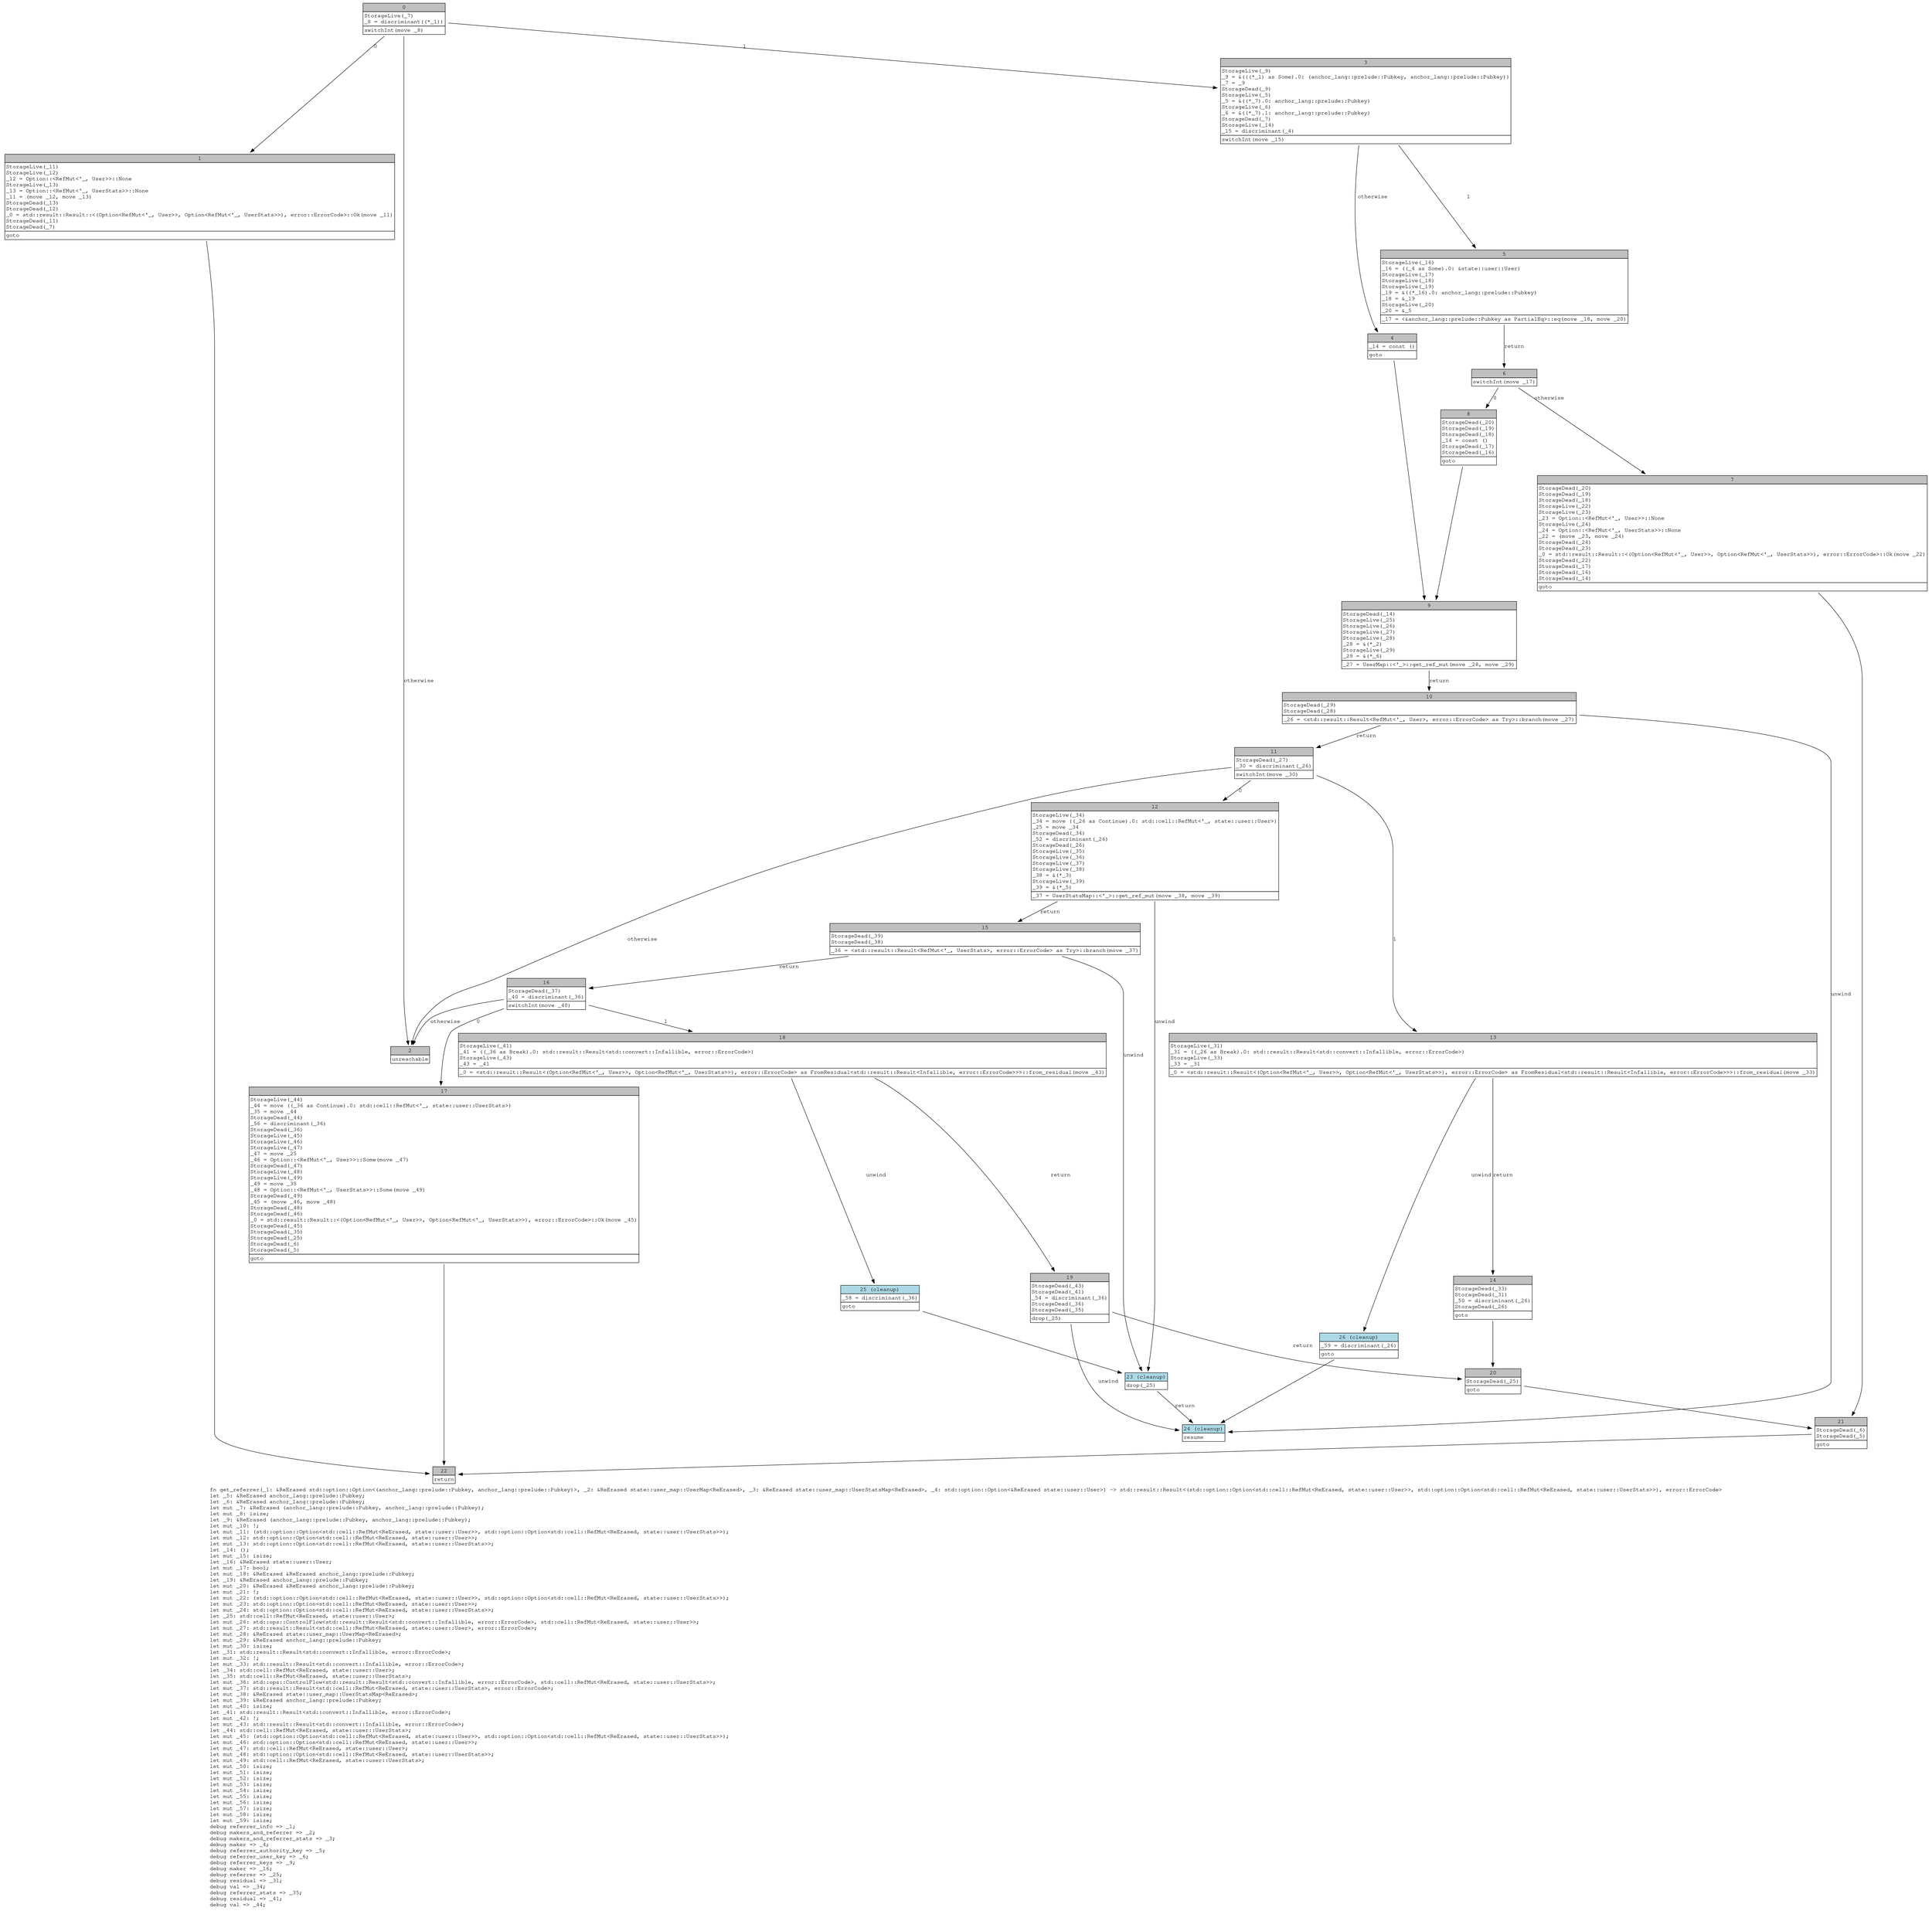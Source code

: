 digraph Mir_0_532 {
    graph [fontname="Courier, monospace"];
    node [fontname="Courier, monospace"];
    edge [fontname="Courier, monospace"];
    label=<fn get_referrer(_1: &amp;ReErased std::option::Option&lt;(anchor_lang::prelude::Pubkey, anchor_lang::prelude::Pubkey)&gt;, _2: &amp;ReErased state::user_map::UserMap&lt;ReErased&gt;, _3: &amp;ReErased state::user_map::UserStatsMap&lt;ReErased&gt;, _4: std::option::Option&lt;&amp;ReErased state::user::User&gt;) -&gt; std::result::Result&lt;(std::option::Option&lt;std::cell::RefMut&lt;ReErased, state::user::User&gt;&gt;, std::option::Option&lt;std::cell::RefMut&lt;ReErased, state::user::UserStats&gt;&gt;), error::ErrorCode&gt;<br align="left"/>let _5: &amp;ReErased anchor_lang::prelude::Pubkey;<br align="left"/>let _6: &amp;ReErased anchor_lang::prelude::Pubkey;<br align="left"/>let mut _7: &amp;ReErased (anchor_lang::prelude::Pubkey, anchor_lang::prelude::Pubkey);<br align="left"/>let mut _8: isize;<br align="left"/>let _9: &amp;ReErased (anchor_lang::prelude::Pubkey, anchor_lang::prelude::Pubkey);<br align="left"/>let mut _10: !;<br align="left"/>let mut _11: (std::option::Option&lt;std::cell::RefMut&lt;ReErased, state::user::User&gt;&gt;, std::option::Option&lt;std::cell::RefMut&lt;ReErased, state::user::UserStats&gt;&gt;);<br align="left"/>let mut _12: std::option::Option&lt;std::cell::RefMut&lt;ReErased, state::user::User&gt;&gt;;<br align="left"/>let mut _13: std::option::Option&lt;std::cell::RefMut&lt;ReErased, state::user::UserStats&gt;&gt;;<br align="left"/>let _14: ();<br align="left"/>let mut _15: isize;<br align="left"/>let _16: &amp;ReErased state::user::User;<br align="left"/>let mut _17: bool;<br align="left"/>let mut _18: &amp;ReErased &amp;ReErased anchor_lang::prelude::Pubkey;<br align="left"/>let _19: &amp;ReErased anchor_lang::prelude::Pubkey;<br align="left"/>let mut _20: &amp;ReErased &amp;ReErased anchor_lang::prelude::Pubkey;<br align="left"/>let mut _21: !;<br align="left"/>let mut _22: (std::option::Option&lt;std::cell::RefMut&lt;ReErased, state::user::User&gt;&gt;, std::option::Option&lt;std::cell::RefMut&lt;ReErased, state::user::UserStats&gt;&gt;);<br align="left"/>let mut _23: std::option::Option&lt;std::cell::RefMut&lt;ReErased, state::user::User&gt;&gt;;<br align="left"/>let mut _24: std::option::Option&lt;std::cell::RefMut&lt;ReErased, state::user::UserStats&gt;&gt;;<br align="left"/>let _25: std::cell::RefMut&lt;ReErased, state::user::User&gt;;<br align="left"/>let mut _26: std::ops::ControlFlow&lt;std::result::Result&lt;std::convert::Infallible, error::ErrorCode&gt;, std::cell::RefMut&lt;ReErased, state::user::User&gt;&gt;;<br align="left"/>let mut _27: std::result::Result&lt;std::cell::RefMut&lt;ReErased, state::user::User&gt;, error::ErrorCode&gt;;<br align="left"/>let mut _28: &amp;ReErased state::user_map::UserMap&lt;ReErased&gt;;<br align="left"/>let mut _29: &amp;ReErased anchor_lang::prelude::Pubkey;<br align="left"/>let mut _30: isize;<br align="left"/>let _31: std::result::Result&lt;std::convert::Infallible, error::ErrorCode&gt;;<br align="left"/>let mut _32: !;<br align="left"/>let mut _33: std::result::Result&lt;std::convert::Infallible, error::ErrorCode&gt;;<br align="left"/>let _34: std::cell::RefMut&lt;ReErased, state::user::User&gt;;<br align="left"/>let _35: std::cell::RefMut&lt;ReErased, state::user::UserStats&gt;;<br align="left"/>let mut _36: std::ops::ControlFlow&lt;std::result::Result&lt;std::convert::Infallible, error::ErrorCode&gt;, std::cell::RefMut&lt;ReErased, state::user::UserStats&gt;&gt;;<br align="left"/>let mut _37: std::result::Result&lt;std::cell::RefMut&lt;ReErased, state::user::UserStats&gt;, error::ErrorCode&gt;;<br align="left"/>let mut _38: &amp;ReErased state::user_map::UserStatsMap&lt;ReErased&gt;;<br align="left"/>let mut _39: &amp;ReErased anchor_lang::prelude::Pubkey;<br align="left"/>let mut _40: isize;<br align="left"/>let _41: std::result::Result&lt;std::convert::Infallible, error::ErrorCode&gt;;<br align="left"/>let mut _42: !;<br align="left"/>let mut _43: std::result::Result&lt;std::convert::Infallible, error::ErrorCode&gt;;<br align="left"/>let _44: std::cell::RefMut&lt;ReErased, state::user::UserStats&gt;;<br align="left"/>let mut _45: (std::option::Option&lt;std::cell::RefMut&lt;ReErased, state::user::User&gt;&gt;, std::option::Option&lt;std::cell::RefMut&lt;ReErased, state::user::UserStats&gt;&gt;);<br align="left"/>let mut _46: std::option::Option&lt;std::cell::RefMut&lt;ReErased, state::user::User&gt;&gt;;<br align="left"/>let mut _47: std::cell::RefMut&lt;ReErased, state::user::User&gt;;<br align="left"/>let mut _48: std::option::Option&lt;std::cell::RefMut&lt;ReErased, state::user::UserStats&gt;&gt;;<br align="left"/>let mut _49: std::cell::RefMut&lt;ReErased, state::user::UserStats&gt;;<br align="left"/>let mut _50: isize;<br align="left"/>let mut _51: isize;<br align="left"/>let mut _52: isize;<br align="left"/>let mut _53: isize;<br align="left"/>let mut _54: isize;<br align="left"/>let mut _55: isize;<br align="left"/>let mut _56: isize;<br align="left"/>let mut _57: isize;<br align="left"/>let mut _58: isize;<br align="left"/>let mut _59: isize;<br align="left"/>debug referrer_info =&gt; _1;<br align="left"/>debug makers_and_referrer =&gt; _2;<br align="left"/>debug makers_and_referrer_stats =&gt; _3;<br align="left"/>debug maker =&gt; _4;<br align="left"/>debug referrer_authority_key =&gt; _5;<br align="left"/>debug referrer_user_key =&gt; _6;<br align="left"/>debug referrer_keys =&gt; _9;<br align="left"/>debug maker =&gt; _16;<br align="left"/>debug referrer =&gt; _25;<br align="left"/>debug residual =&gt; _31;<br align="left"/>debug val =&gt; _34;<br align="left"/>debug referrer_stats =&gt; _35;<br align="left"/>debug residual =&gt; _41;<br align="left"/>debug val =&gt; _44;<br align="left"/>>;
    bb0__0_532 [shape="none", label=<<table border="0" cellborder="1" cellspacing="0"><tr><td bgcolor="gray" align="center" colspan="1">0</td></tr><tr><td align="left" balign="left">StorageLive(_7)<br/>_8 = discriminant((*_1))<br/></td></tr><tr><td align="left">switchInt(move _8)</td></tr></table>>];
    bb1__0_532 [shape="none", label=<<table border="0" cellborder="1" cellspacing="0"><tr><td bgcolor="gray" align="center" colspan="1">1</td></tr><tr><td align="left" balign="left">StorageLive(_11)<br/>StorageLive(_12)<br/>_12 = Option::&lt;RefMut&lt;'_, User&gt;&gt;::None<br/>StorageLive(_13)<br/>_13 = Option::&lt;RefMut&lt;'_, UserStats&gt;&gt;::None<br/>_11 = (move _12, move _13)<br/>StorageDead(_13)<br/>StorageDead(_12)<br/>_0 = std::result::Result::&lt;(Option&lt;RefMut&lt;'_, User&gt;&gt;, Option&lt;RefMut&lt;'_, UserStats&gt;&gt;), error::ErrorCode&gt;::Ok(move _11)<br/>StorageDead(_11)<br/>StorageDead(_7)<br/></td></tr><tr><td align="left">goto</td></tr></table>>];
    bb2__0_532 [shape="none", label=<<table border="0" cellborder="1" cellspacing="0"><tr><td bgcolor="gray" align="center" colspan="1">2</td></tr><tr><td align="left">unreachable</td></tr></table>>];
    bb3__0_532 [shape="none", label=<<table border="0" cellborder="1" cellspacing="0"><tr><td bgcolor="gray" align="center" colspan="1">3</td></tr><tr><td align="left" balign="left">StorageLive(_9)<br/>_9 = &amp;(((*_1) as Some).0: (anchor_lang::prelude::Pubkey, anchor_lang::prelude::Pubkey))<br/>_7 = _9<br/>StorageDead(_9)<br/>StorageLive(_5)<br/>_5 = &amp;((*_7).0: anchor_lang::prelude::Pubkey)<br/>StorageLive(_6)<br/>_6 = &amp;((*_7).1: anchor_lang::prelude::Pubkey)<br/>StorageDead(_7)<br/>StorageLive(_14)<br/>_15 = discriminant(_4)<br/></td></tr><tr><td align="left">switchInt(move _15)</td></tr></table>>];
    bb4__0_532 [shape="none", label=<<table border="0" cellborder="1" cellspacing="0"><tr><td bgcolor="gray" align="center" colspan="1">4</td></tr><tr><td align="left" balign="left">_14 = const ()<br/></td></tr><tr><td align="left">goto</td></tr></table>>];
    bb5__0_532 [shape="none", label=<<table border="0" cellborder="1" cellspacing="0"><tr><td bgcolor="gray" align="center" colspan="1">5</td></tr><tr><td align="left" balign="left">StorageLive(_16)<br/>_16 = ((_4 as Some).0: &amp;state::user::User)<br/>StorageLive(_17)<br/>StorageLive(_18)<br/>StorageLive(_19)<br/>_19 = &amp;((*_16).0: anchor_lang::prelude::Pubkey)<br/>_18 = &amp;_19<br/>StorageLive(_20)<br/>_20 = &amp;_5<br/></td></tr><tr><td align="left">_17 = &lt;&amp;anchor_lang::prelude::Pubkey as PartialEq&gt;::eq(move _18, move _20)</td></tr></table>>];
    bb6__0_532 [shape="none", label=<<table border="0" cellborder="1" cellspacing="0"><tr><td bgcolor="gray" align="center" colspan="1">6</td></tr><tr><td align="left">switchInt(move _17)</td></tr></table>>];
    bb7__0_532 [shape="none", label=<<table border="0" cellborder="1" cellspacing="0"><tr><td bgcolor="gray" align="center" colspan="1">7</td></tr><tr><td align="left" balign="left">StorageDead(_20)<br/>StorageDead(_19)<br/>StorageDead(_18)<br/>StorageLive(_22)<br/>StorageLive(_23)<br/>_23 = Option::&lt;RefMut&lt;'_, User&gt;&gt;::None<br/>StorageLive(_24)<br/>_24 = Option::&lt;RefMut&lt;'_, UserStats&gt;&gt;::None<br/>_22 = (move _23, move _24)<br/>StorageDead(_24)<br/>StorageDead(_23)<br/>_0 = std::result::Result::&lt;(Option&lt;RefMut&lt;'_, User&gt;&gt;, Option&lt;RefMut&lt;'_, UserStats&gt;&gt;), error::ErrorCode&gt;::Ok(move _22)<br/>StorageDead(_22)<br/>StorageDead(_17)<br/>StorageDead(_16)<br/>StorageDead(_14)<br/></td></tr><tr><td align="left">goto</td></tr></table>>];
    bb8__0_532 [shape="none", label=<<table border="0" cellborder="1" cellspacing="0"><tr><td bgcolor="gray" align="center" colspan="1">8</td></tr><tr><td align="left" balign="left">StorageDead(_20)<br/>StorageDead(_19)<br/>StorageDead(_18)<br/>_14 = const ()<br/>StorageDead(_17)<br/>StorageDead(_16)<br/></td></tr><tr><td align="left">goto</td></tr></table>>];
    bb9__0_532 [shape="none", label=<<table border="0" cellborder="1" cellspacing="0"><tr><td bgcolor="gray" align="center" colspan="1">9</td></tr><tr><td align="left" balign="left">StorageDead(_14)<br/>StorageLive(_25)<br/>StorageLive(_26)<br/>StorageLive(_27)<br/>StorageLive(_28)<br/>_28 = &amp;(*_2)<br/>StorageLive(_29)<br/>_29 = &amp;(*_6)<br/></td></tr><tr><td align="left">_27 = UserMap::&lt;'_&gt;::get_ref_mut(move _28, move _29)</td></tr></table>>];
    bb10__0_532 [shape="none", label=<<table border="0" cellborder="1" cellspacing="0"><tr><td bgcolor="gray" align="center" colspan="1">10</td></tr><tr><td align="left" balign="left">StorageDead(_29)<br/>StorageDead(_28)<br/></td></tr><tr><td align="left">_26 = &lt;std::result::Result&lt;RefMut&lt;'_, User&gt;, error::ErrorCode&gt; as Try&gt;::branch(move _27)</td></tr></table>>];
    bb11__0_532 [shape="none", label=<<table border="0" cellborder="1" cellspacing="0"><tr><td bgcolor="gray" align="center" colspan="1">11</td></tr><tr><td align="left" balign="left">StorageDead(_27)<br/>_30 = discriminant(_26)<br/></td></tr><tr><td align="left">switchInt(move _30)</td></tr></table>>];
    bb12__0_532 [shape="none", label=<<table border="0" cellborder="1" cellspacing="0"><tr><td bgcolor="gray" align="center" colspan="1">12</td></tr><tr><td align="left" balign="left">StorageLive(_34)<br/>_34 = move ((_26 as Continue).0: std::cell::RefMut&lt;'_, state::user::User&gt;)<br/>_25 = move _34<br/>StorageDead(_34)<br/>_52 = discriminant(_26)<br/>StorageDead(_26)<br/>StorageLive(_35)<br/>StorageLive(_36)<br/>StorageLive(_37)<br/>StorageLive(_38)<br/>_38 = &amp;(*_3)<br/>StorageLive(_39)<br/>_39 = &amp;(*_5)<br/></td></tr><tr><td align="left">_37 = UserStatsMap::&lt;'_&gt;::get_ref_mut(move _38, move _39)</td></tr></table>>];
    bb13__0_532 [shape="none", label=<<table border="0" cellborder="1" cellspacing="0"><tr><td bgcolor="gray" align="center" colspan="1">13</td></tr><tr><td align="left" balign="left">StorageLive(_31)<br/>_31 = ((_26 as Break).0: std::result::Result&lt;std::convert::Infallible, error::ErrorCode&gt;)<br/>StorageLive(_33)<br/>_33 = _31<br/></td></tr><tr><td align="left">_0 = &lt;std::result::Result&lt;(Option&lt;RefMut&lt;'_, User&gt;&gt;, Option&lt;RefMut&lt;'_, UserStats&gt;&gt;), error::ErrorCode&gt; as FromResidual&lt;std::result::Result&lt;Infallible, error::ErrorCode&gt;&gt;&gt;::from_residual(move _33)</td></tr></table>>];
    bb14__0_532 [shape="none", label=<<table border="0" cellborder="1" cellspacing="0"><tr><td bgcolor="gray" align="center" colspan="1">14</td></tr><tr><td align="left" balign="left">StorageDead(_33)<br/>StorageDead(_31)<br/>_50 = discriminant(_26)<br/>StorageDead(_26)<br/></td></tr><tr><td align="left">goto</td></tr></table>>];
    bb15__0_532 [shape="none", label=<<table border="0" cellborder="1" cellspacing="0"><tr><td bgcolor="gray" align="center" colspan="1">15</td></tr><tr><td align="left" balign="left">StorageDead(_39)<br/>StorageDead(_38)<br/></td></tr><tr><td align="left">_36 = &lt;std::result::Result&lt;RefMut&lt;'_, UserStats&gt;, error::ErrorCode&gt; as Try&gt;::branch(move _37)</td></tr></table>>];
    bb16__0_532 [shape="none", label=<<table border="0" cellborder="1" cellspacing="0"><tr><td bgcolor="gray" align="center" colspan="1">16</td></tr><tr><td align="left" balign="left">StorageDead(_37)<br/>_40 = discriminant(_36)<br/></td></tr><tr><td align="left">switchInt(move _40)</td></tr></table>>];
    bb17__0_532 [shape="none", label=<<table border="0" cellborder="1" cellspacing="0"><tr><td bgcolor="gray" align="center" colspan="1">17</td></tr><tr><td align="left" balign="left">StorageLive(_44)<br/>_44 = move ((_36 as Continue).0: std::cell::RefMut&lt;'_, state::user::UserStats&gt;)<br/>_35 = move _44<br/>StorageDead(_44)<br/>_56 = discriminant(_36)<br/>StorageDead(_36)<br/>StorageLive(_45)<br/>StorageLive(_46)<br/>StorageLive(_47)<br/>_47 = move _25<br/>_46 = Option::&lt;RefMut&lt;'_, User&gt;&gt;::Some(move _47)<br/>StorageDead(_47)<br/>StorageLive(_48)<br/>StorageLive(_49)<br/>_49 = move _35<br/>_48 = Option::&lt;RefMut&lt;'_, UserStats&gt;&gt;::Some(move _49)<br/>StorageDead(_49)<br/>_45 = (move _46, move _48)<br/>StorageDead(_48)<br/>StorageDead(_46)<br/>_0 = std::result::Result::&lt;(Option&lt;RefMut&lt;'_, User&gt;&gt;, Option&lt;RefMut&lt;'_, UserStats&gt;&gt;), error::ErrorCode&gt;::Ok(move _45)<br/>StorageDead(_45)<br/>StorageDead(_35)<br/>StorageDead(_25)<br/>StorageDead(_6)<br/>StorageDead(_5)<br/></td></tr><tr><td align="left">goto</td></tr></table>>];
    bb18__0_532 [shape="none", label=<<table border="0" cellborder="1" cellspacing="0"><tr><td bgcolor="gray" align="center" colspan="1">18</td></tr><tr><td align="left" balign="left">StorageLive(_41)<br/>_41 = ((_36 as Break).0: std::result::Result&lt;std::convert::Infallible, error::ErrorCode&gt;)<br/>StorageLive(_43)<br/>_43 = _41<br/></td></tr><tr><td align="left">_0 = &lt;std::result::Result&lt;(Option&lt;RefMut&lt;'_, User&gt;&gt;, Option&lt;RefMut&lt;'_, UserStats&gt;&gt;), error::ErrorCode&gt; as FromResidual&lt;std::result::Result&lt;Infallible, error::ErrorCode&gt;&gt;&gt;::from_residual(move _43)</td></tr></table>>];
    bb19__0_532 [shape="none", label=<<table border="0" cellborder="1" cellspacing="0"><tr><td bgcolor="gray" align="center" colspan="1">19</td></tr><tr><td align="left" balign="left">StorageDead(_43)<br/>StorageDead(_41)<br/>_54 = discriminant(_36)<br/>StorageDead(_36)<br/>StorageDead(_35)<br/></td></tr><tr><td align="left">drop(_25)</td></tr></table>>];
    bb20__0_532 [shape="none", label=<<table border="0" cellborder="1" cellspacing="0"><tr><td bgcolor="gray" align="center" colspan="1">20</td></tr><tr><td align="left" balign="left">StorageDead(_25)<br/></td></tr><tr><td align="left">goto</td></tr></table>>];
    bb21__0_532 [shape="none", label=<<table border="0" cellborder="1" cellspacing="0"><tr><td bgcolor="gray" align="center" colspan="1">21</td></tr><tr><td align="left" balign="left">StorageDead(_6)<br/>StorageDead(_5)<br/></td></tr><tr><td align="left">goto</td></tr></table>>];
    bb22__0_532 [shape="none", label=<<table border="0" cellborder="1" cellspacing="0"><tr><td bgcolor="gray" align="center" colspan="1">22</td></tr><tr><td align="left">return</td></tr></table>>];
    bb23__0_532 [shape="none", label=<<table border="0" cellborder="1" cellspacing="0"><tr><td bgcolor="lightblue" align="center" colspan="1">23 (cleanup)</td></tr><tr><td align="left">drop(_25)</td></tr></table>>];
    bb24__0_532 [shape="none", label=<<table border="0" cellborder="1" cellspacing="0"><tr><td bgcolor="lightblue" align="center" colspan="1">24 (cleanup)</td></tr><tr><td align="left">resume</td></tr></table>>];
    bb25__0_532 [shape="none", label=<<table border="0" cellborder="1" cellspacing="0"><tr><td bgcolor="lightblue" align="center" colspan="1">25 (cleanup)</td></tr><tr><td align="left" balign="left">_58 = discriminant(_36)<br/></td></tr><tr><td align="left">goto</td></tr></table>>];
    bb26__0_532 [shape="none", label=<<table border="0" cellborder="1" cellspacing="0"><tr><td bgcolor="lightblue" align="center" colspan="1">26 (cleanup)</td></tr><tr><td align="left" balign="left">_59 = discriminant(_26)<br/></td></tr><tr><td align="left">goto</td></tr></table>>];
    bb0__0_532 -> bb1__0_532 [label="0"];
    bb0__0_532 -> bb3__0_532 [label="1"];
    bb0__0_532 -> bb2__0_532 [label="otherwise"];
    bb1__0_532 -> bb22__0_532 [label=""];
    bb3__0_532 -> bb5__0_532 [label="1"];
    bb3__0_532 -> bb4__0_532 [label="otherwise"];
    bb4__0_532 -> bb9__0_532 [label=""];
    bb5__0_532 -> bb6__0_532 [label="return"];
    bb6__0_532 -> bb8__0_532 [label="0"];
    bb6__0_532 -> bb7__0_532 [label="otherwise"];
    bb7__0_532 -> bb21__0_532 [label=""];
    bb8__0_532 -> bb9__0_532 [label=""];
    bb9__0_532 -> bb10__0_532 [label="return"];
    bb10__0_532 -> bb11__0_532 [label="return"];
    bb10__0_532 -> bb24__0_532 [label="unwind"];
    bb11__0_532 -> bb12__0_532 [label="0"];
    bb11__0_532 -> bb13__0_532 [label="1"];
    bb11__0_532 -> bb2__0_532 [label="otherwise"];
    bb12__0_532 -> bb15__0_532 [label="return"];
    bb12__0_532 -> bb23__0_532 [label="unwind"];
    bb13__0_532 -> bb14__0_532 [label="return"];
    bb13__0_532 -> bb26__0_532 [label="unwind"];
    bb14__0_532 -> bb20__0_532 [label=""];
    bb15__0_532 -> bb16__0_532 [label="return"];
    bb15__0_532 -> bb23__0_532 [label="unwind"];
    bb16__0_532 -> bb17__0_532 [label="0"];
    bb16__0_532 -> bb18__0_532 [label="1"];
    bb16__0_532 -> bb2__0_532 [label="otherwise"];
    bb17__0_532 -> bb22__0_532 [label=""];
    bb18__0_532 -> bb19__0_532 [label="return"];
    bb18__0_532 -> bb25__0_532 [label="unwind"];
    bb19__0_532 -> bb20__0_532 [label="return"];
    bb19__0_532 -> bb24__0_532 [label="unwind"];
    bb20__0_532 -> bb21__0_532 [label=""];
    bb21__0_532 -> bb22__0_532 [label=""];
    bb23__0_532 -> bb24__0_532 [label="return"];
    bb25__0_532 -> bb23__0_532 [label=""];
    bb26__0_532 -> bb24__0_532 [label=""];
}
